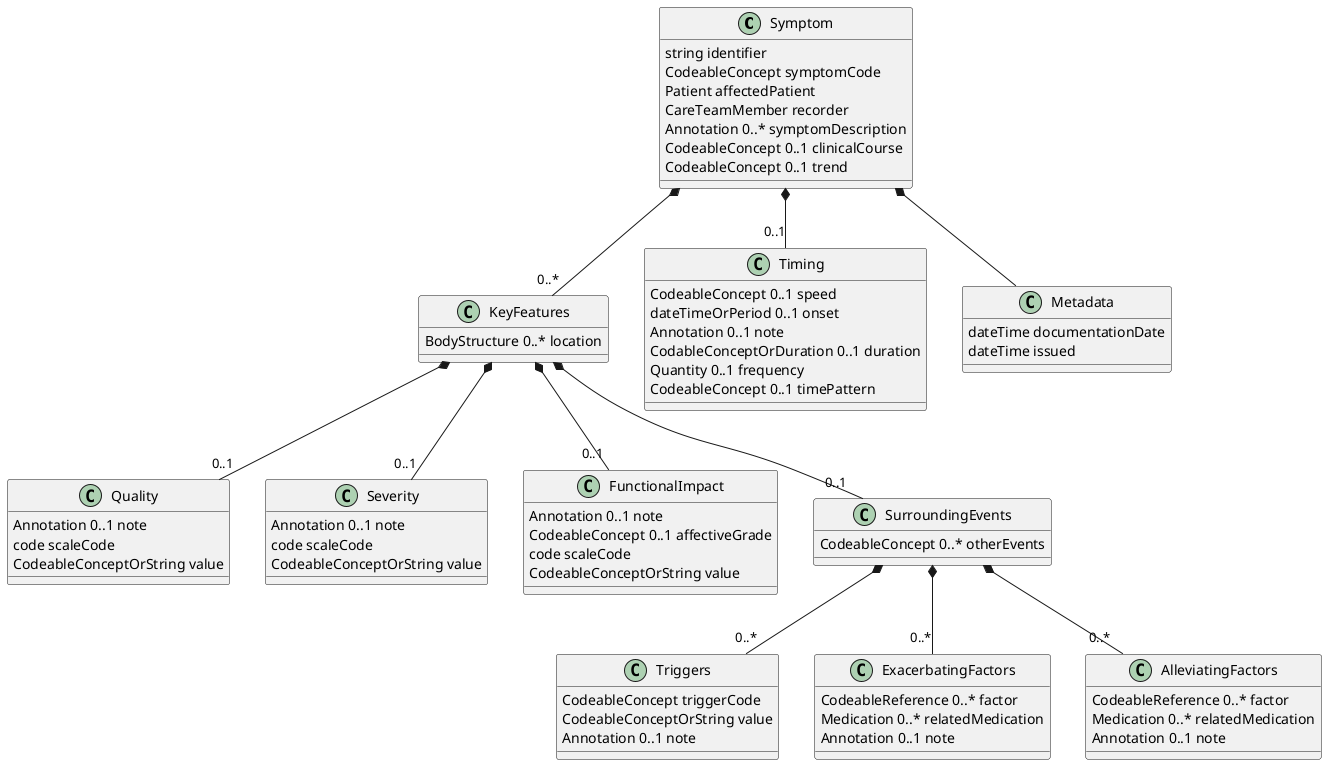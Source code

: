 @startuml
class Symptom {
  string identifier
  CodeableConcept symptomCode
  Patient affectedPatient
  CareTeamMember recorder
  Annotation 0..* symptomDescription
  CodeableConcept 0..1 clinicalCourse
  CodeableConcept 0..1 trend
}
Symptom *-- "0..*" KeyFeatures
class KeyFeatures {
  BodyStructure 0..* location
}
KeyFeatures *-- "0..1" Quality
class Quality {
  Annotation 0..1 note
  code scaleCode
  CodeableConceptOrString value
}
KeyFeatures *-- "0..1" Severity
class Severity {
  Annotation 0..1 note
  code scaleCode
  CodeableConceptOrString value
}
KeyFeatures *-- "0..1" FunctionalImpact
class FunctionalImpact {
  Annotation 0..1 note
  CodeableConcept 0..1 affectiveGrade
  code scaleCode
  CodeableConceptOrString value
}
KeyFeatures *-- "0..1" SurroundingEvents
class SurroundingEvents {
  CodeableConcept 0..* otherEvents
}
SurroundingEvents *-- "0..*" Triggers
class Triggers {
  CodeableConcept triggerCode
  CodeableConceptOrString value
  Annotation 0..1 note
}
SurroundingEvents *-- "0..*" ExacerbatingFactors
class ExacerbatingFactors {
  CodeableReference 0..* factor
  Medication 0..* relatedMedication
  Annotation 0..1 note
}
SurroundingEvents *-- "0..*" AlleviatingFactors
class AlleviatingFactors {
  CodeableReference 0..* factor
  Medication 0..* relatedMedication
  Annotation 0..1 note
}

Symptom *-- "0..1" Timing
class Timing {
  CodeableConcept 0..1 speed
  dateTimeOrPeriod 0..1 onset
  Annotation 0..1 note
  CodableConceptOrDuration 0..1 duration
  Quantity 0..1 frequency
  CodeableConcept 0..1 timePattern
}

Symptom *-- Metadata
class Metadata {
dateTime documentationDate
dateTime issued
}

@enduml
